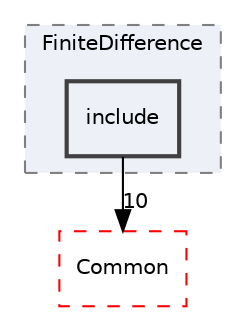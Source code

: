 digraph "include"
{
 // LATEX_PDF_SIZE
  edge [fontname="Helvetica",fontsize="10",labelfontname="Helvetica",labelfontsize="10"];
  node [fontname="Helvetica",fontsize="10",shape=record];
  compound=true
  subgraph clusterdir_f01494f6e3d4d50aecc6eeecc172cb41 {
    graph [ bgcolor="#edf0f7", pencolor="grey50", style="filled,dashed,", label="FiniteDifference", fontname="Helvetica", fontsize="10", URL="dir_f01494f6e3d4d50aecc6eeecc172cb41.html"]
  dir_f8efbee7c165ba58f6584f102650031c [shape=box, label="include", style="filled,bold,", fillcolor="#edf0f7", color="grey25", URL="dir_f8efbee7c165ba58f6584f102650031c.html"];
  }
  dir_d38764bbd2ed2fce86b6f67aad6c8758 [shape=box, label="Common", style="dashed,", fillcolor="#edf0f7", color="red", URL="dir_d38764bbd2ed2fce86b6f67aad6c8758.html"];
  dir_f8efbee7c165ba58f6584f102650031c->dir_d38764bbd2ed2fce86b6f67aad6c8758 [headlabel="10", labeldistance=1.5 headhref="dir_000063_000010.html"];
}
